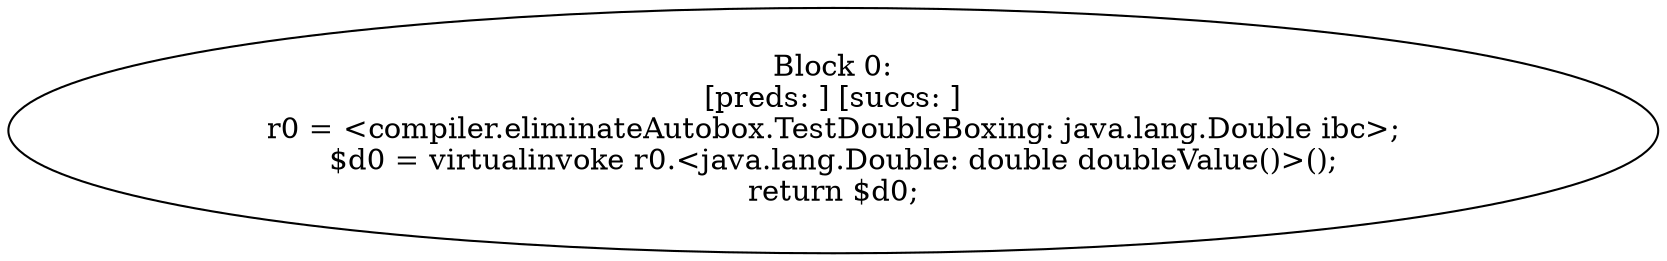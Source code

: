 digraph "unitGraph" {
    "Block 0:
[preds: ] [succs: ]
r0 = <compiler.eliminateAutobox.TestDoubleBoxing: java.lang.Double ibc>;
$d0 = virtualinvoke r0.<java.lang.Double: double doubleValue()>();
return $d0;
"
}
